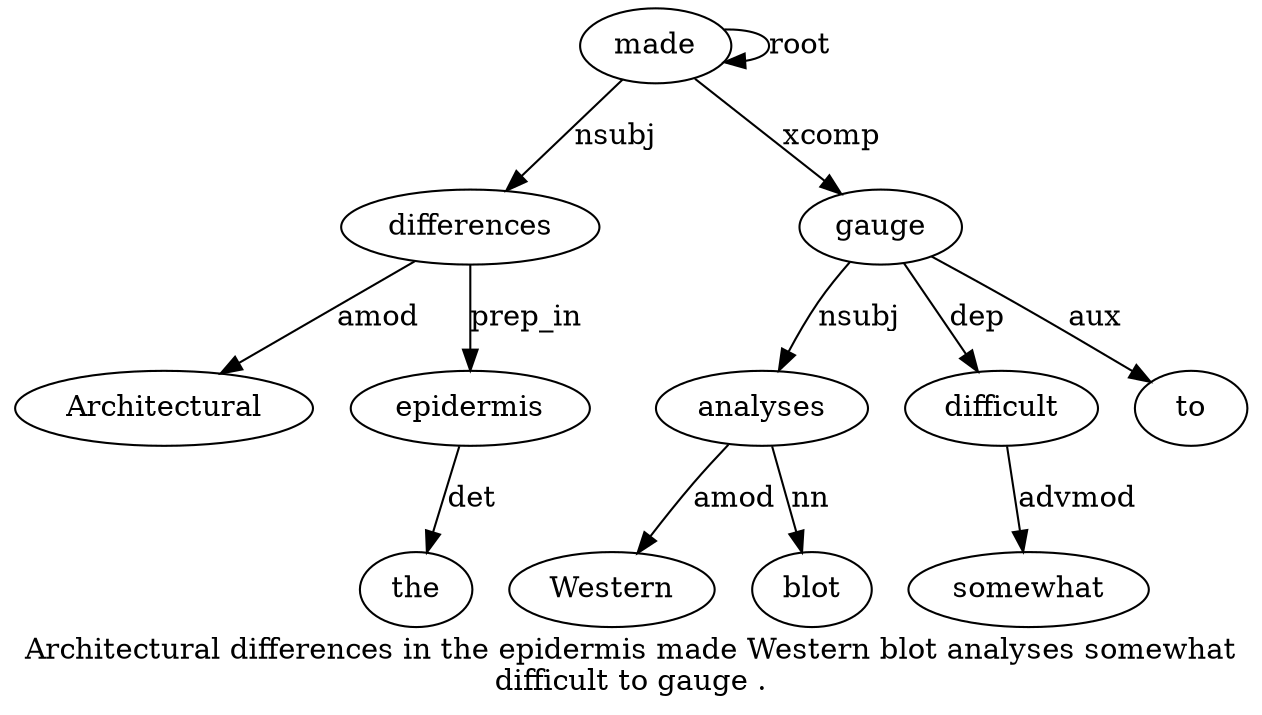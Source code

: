 digraph "Architectural differences in the epidermis made Western blot analyses somewhat difficult to gauge ." {
label="Architectural differences in the epidermis made Western blot analyses somewhat
difficult to gauge .";
differences2 [style=filled, fillcolor=white, label=differences];
Architectural1 [style=filled, fillcolor=white, label=Architectural];
differences2 -> Architectural1  [label=amod];
made6 [style=filled, fillcolor=white, label=made];
made6 -> differences2  [label=nsubj];
epidermis5 [style=filled, fillcolor=white, label=epidermis];
the4 [style=filled, fillcolor=white, label=the];
epidermis5 -> the4  [label=det];
differences2 -> epidermis5  [label=prep_in];
made6 -> made6  [label=root];
analyses9 [style=filled, fillcolor=white, label=analyses];
Western7 [style=filled, fillcolor=white, label=Western];
analyses9 -> Western7  [label=amod];
blot8 [style=filled, fillcolor=white, label=blot];
analyses9 -> blot8  [label=nn];
gauge13 [style=filled, fillcolor=white, label=gauge];
gauge13 -> analyses9  [label=nsubj];
difficult11 [style=filled, fillcolor=white, label=difficult];
somewhat10 [style=filled, fillcolor=white, label=somewhat];
difficult11 -> somewhat10  [label=advmod];
gauge13 -> difficult11  [label=dep];
to12 [style=filled, fillcolor=white, label=to];
gauge13 -> to12  [label=aux];
made6 -> gauge13  [label=xcomp];
}
